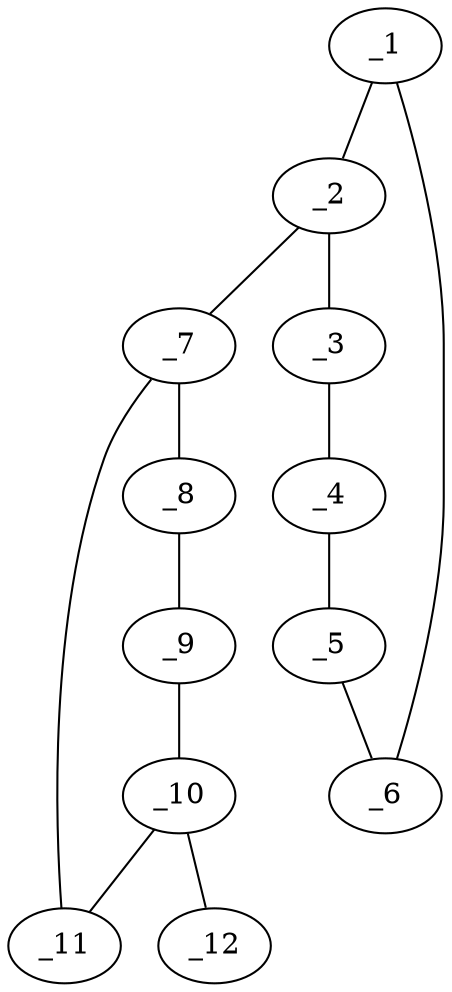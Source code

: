 graph molid633900 {
	_1	 [charge=0,
		chem=1,
		symbol="C  ",
		x="3.7321",
		y="-1.1739"];
	_2	 [charge=0,
		chem=1,
		symbol="C  ",
		x="2.866",
		y="-0.6739"];
	_1 -- _2	 [valence=1];
	_6	 [charge=0,
		chem=1,
		symbol="C  ",
		x="3.7321",
		y="-2.1739"];
	_1 -- _6	 [valence=1];
	_3	 [charge=0,
		chem=1,
		symbol="C  ",
		x=2,
		y="-1.1739"];
	_2 -- _3	 [valence=2];
	_7	 [charge=0,
		chem=1,
		symbol="C  ",
		x="2.866",
		y="0.3261"];
	_2 -- _7	 [valence=1];
	_4	 [charge=0,
		chem=2,
		symbol="O  ",
		x=2,
		y="-2.1739"];
	_3 -- _4	 [valence=1];
	_5	 [charge=0,
		chem=1,
		symbol="C  ",
		x="2.866",
		y="-2.6739"];
	_4 -- _5	 [valence=1];
	_5 -- _6	 [valence=1];
	_8	 [charge=0,
		chem=2,
		symbol="O  ",
		x="2.057",
		y="0.9139"];
	_7 -- _8	 [valence=1];
	_11	 [charge=0,
		chem=1,
		symbol="C  ",
		x="3.6751",
		y="0.9139"];
	_7 -- _11	 [valence=2];
	_9	 [charge=0,
		chem=1,
		symbol="C  ",
		x="2.366",
		y="1.8649"];
	_8 -- _9	 [valence=1];
	_10	 [charge=0,
		chem=5,
		symbol="S  ",
		x="3.366",
		y="1.8649"];
	_9 -- _10	 [valence=1];
	_10 -- _11	 [valence=1];
	_12	 [charge=0,
		chem=2,
		symbol="O  ",
		x="3.9538",
		y="2.6739"];
	_10 -- _12	 [valence=2];
}
